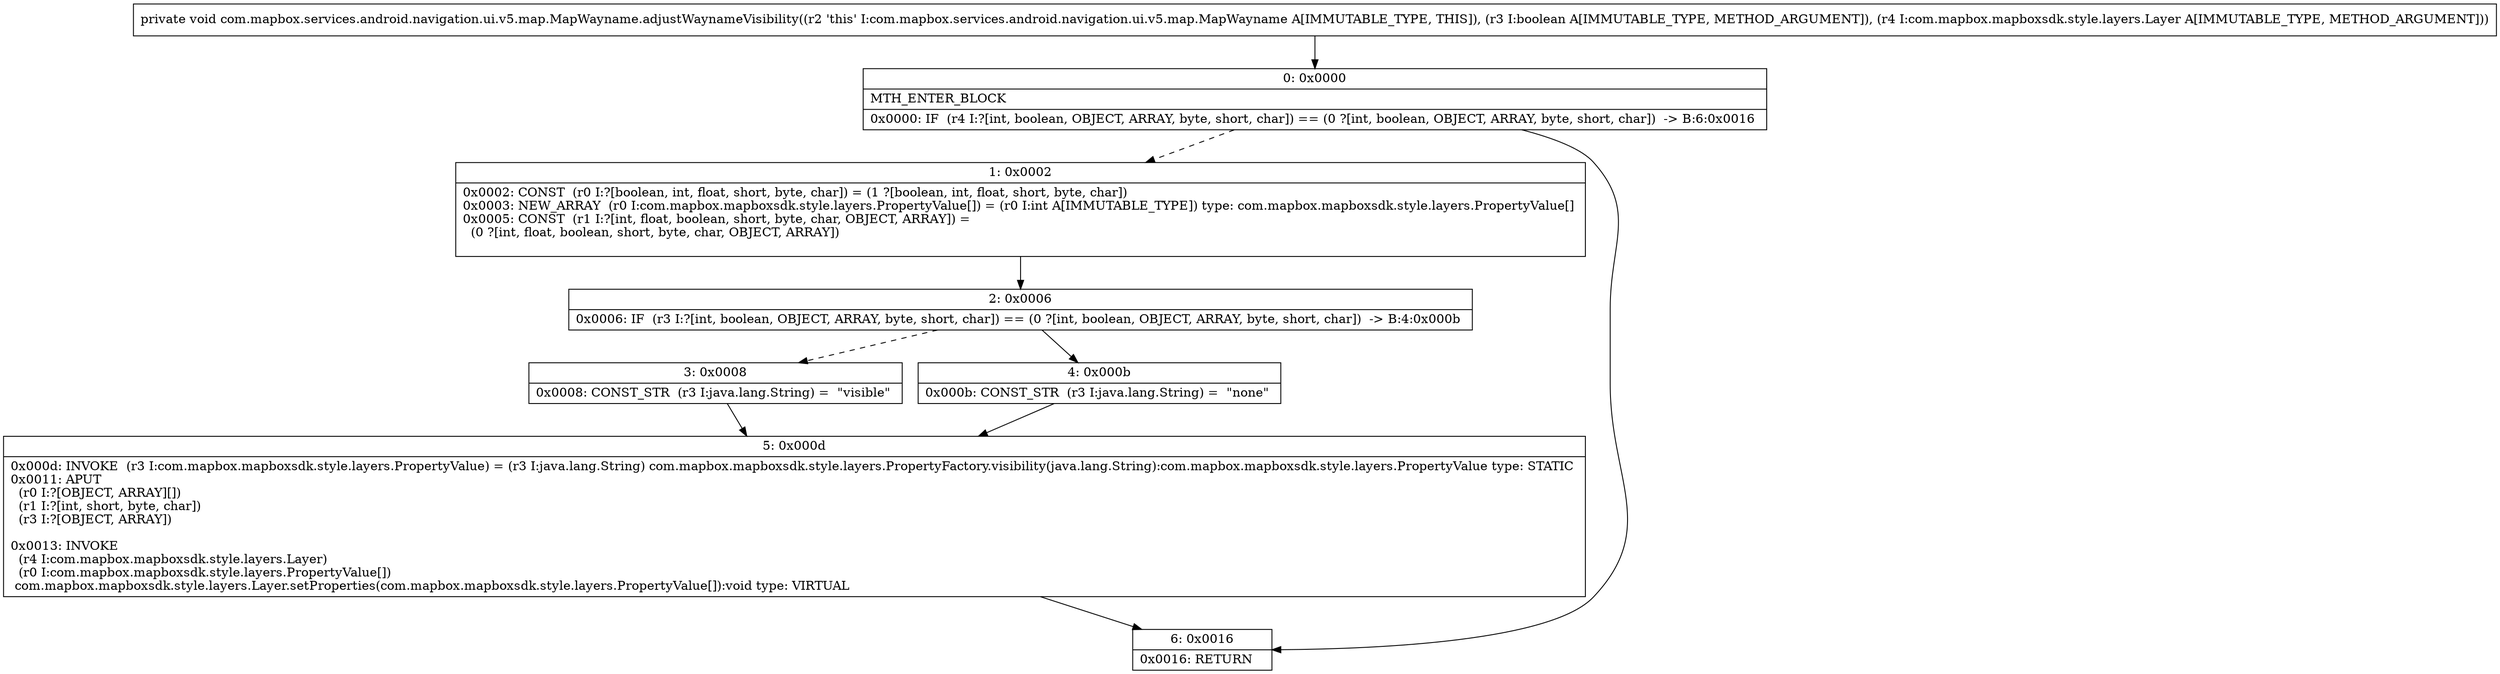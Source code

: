 digraph "CFG forcom.mapbox.services.android.navigation.ui.v5.map.MapWayname.adjustWaynameVisibility(ZLcom\/mapbox\/mapboxsdk\/style\/layers\/Layer;)V" {
Node_0 [shape=record,label="{0\:\ 0x0000|MTH_ENTER_BLOCK\l|0x0000: IF  (r4 I:?[int, boolean, OBJECT, ARRAY, byte, short, char]) == (0 ?[int, boolean, OBJECT, ARRAY, byte, short, char])  \-\> B:6:0x0016 \l}"];
Node_1 [shape=record,label="{1\:\ 0x0002|0x0002: CONST  (r0 I:?[boolean, int, float, short, byte, char]) = (1 ?[boolean, int, float, short, byte, char]) \l0x0003: NEW_ARRAY  (r0 I:com.mapbox.mapboxsdk.style.layers.PropertyValue[]) = (r0 I:int A[IMMUTABLE_TYPE]) type: com.mapbox.mapboxsdk.style.layers.PropertyValue[] \l0x0005: CONST  (r1 I:?[int, float, boolean, short, byte, char, OBJECT, ARRAY]) = \l  (0 ?[int, float, boolean, short, byte, char, OBJECT, ARRAY])\l \l}"];
Node_2 [shape=record,label="{2\:\ 0x0006|0x0006: IF  (r3 I:?[int, boolean, OBJECT, ARRAY, byte, short, char]) == (0 ?[int, boolean, OBJECT, ARRAY, byte, short, char])  \-\> B:4:0x000b \l}"];
Node_3 [shape=record,label="{3\:\ 0x0008|0x0008: CONST_STR  (r3 I:java.lang.String) =  \"visible\" \l}"];
Node_4 [shape=record,label="{4\:\ 0x000b|0x000b: CONST_STR  (r3 I:java.lang.String) =  \"none\" \l}"];
Node_5 [shape=record,label="{5\:\ 0x000d|0x000d: INVOKE  (r3 I:com.mapbox.mapboxsdk.style.layers.PropertyValue) = (r3 I:java.lang.String) com.mapbox.mapboxsdk.style.layers.PropertyFactory.visibility(java.lang.String):com.mapbox.mapboxsdk.style.layers.PropertyValue type: STATIC \l0x0011: APUT  \l  (r0 I:?[OBJECT, ARRAY][])\l  (r1 I:?[int, short, byte, char])\l  (r3 I:?[OBJECT, ARRAY])\l \l0x0013: INVOKE  \l  (r4 I:com.mapbox.mapboxsdk.style.layers.Layer)\l  (r0 I:com.mapbox.mapboxsdk.style.layers.PropertyValue[])\l com.mapbox.mapboxsdk.style.layers.Layer.setProperties(com.mapbox.mapboxsdk.style.layers.PropertyValue[]):void type: VIRTUAL \l}"];
Node_6 [shape=record,label="{6\:\ 0x0016|0x0016: RETURN   \l}"];
MethodNode[shape=record,label="{private void com.mapbox.services.android.navigation.ui.v5.map.MapWayname.adjustWaynameVisibility((r2 'this' I:com.mapbox.services.android.navigation.ui.v5.map.MapWayname A[IMMUTABLE_TYPE, THIS]), (r3 I:boolean A[IMMUTABLE_TYPE, METHOD_ARGUMENT]), (r4 I:com.mapbox.mapboxsdk.style.layers.Layer A[IMMUTABLE_TYPE, METHOD_ARGUMENT])) }"];
MethodNode -> Node_0;
Node_0 -> Node_1[style=dashed];
Node_0 -> Node_6;
Node_1 -> Node_2;
Node_2 -> Node_3[style=dashed];
Node_2 -> Node_4;
Node_3 -> Node_5;
Node_4 -> Node_5;
Node_5 -> Node_6;
}

